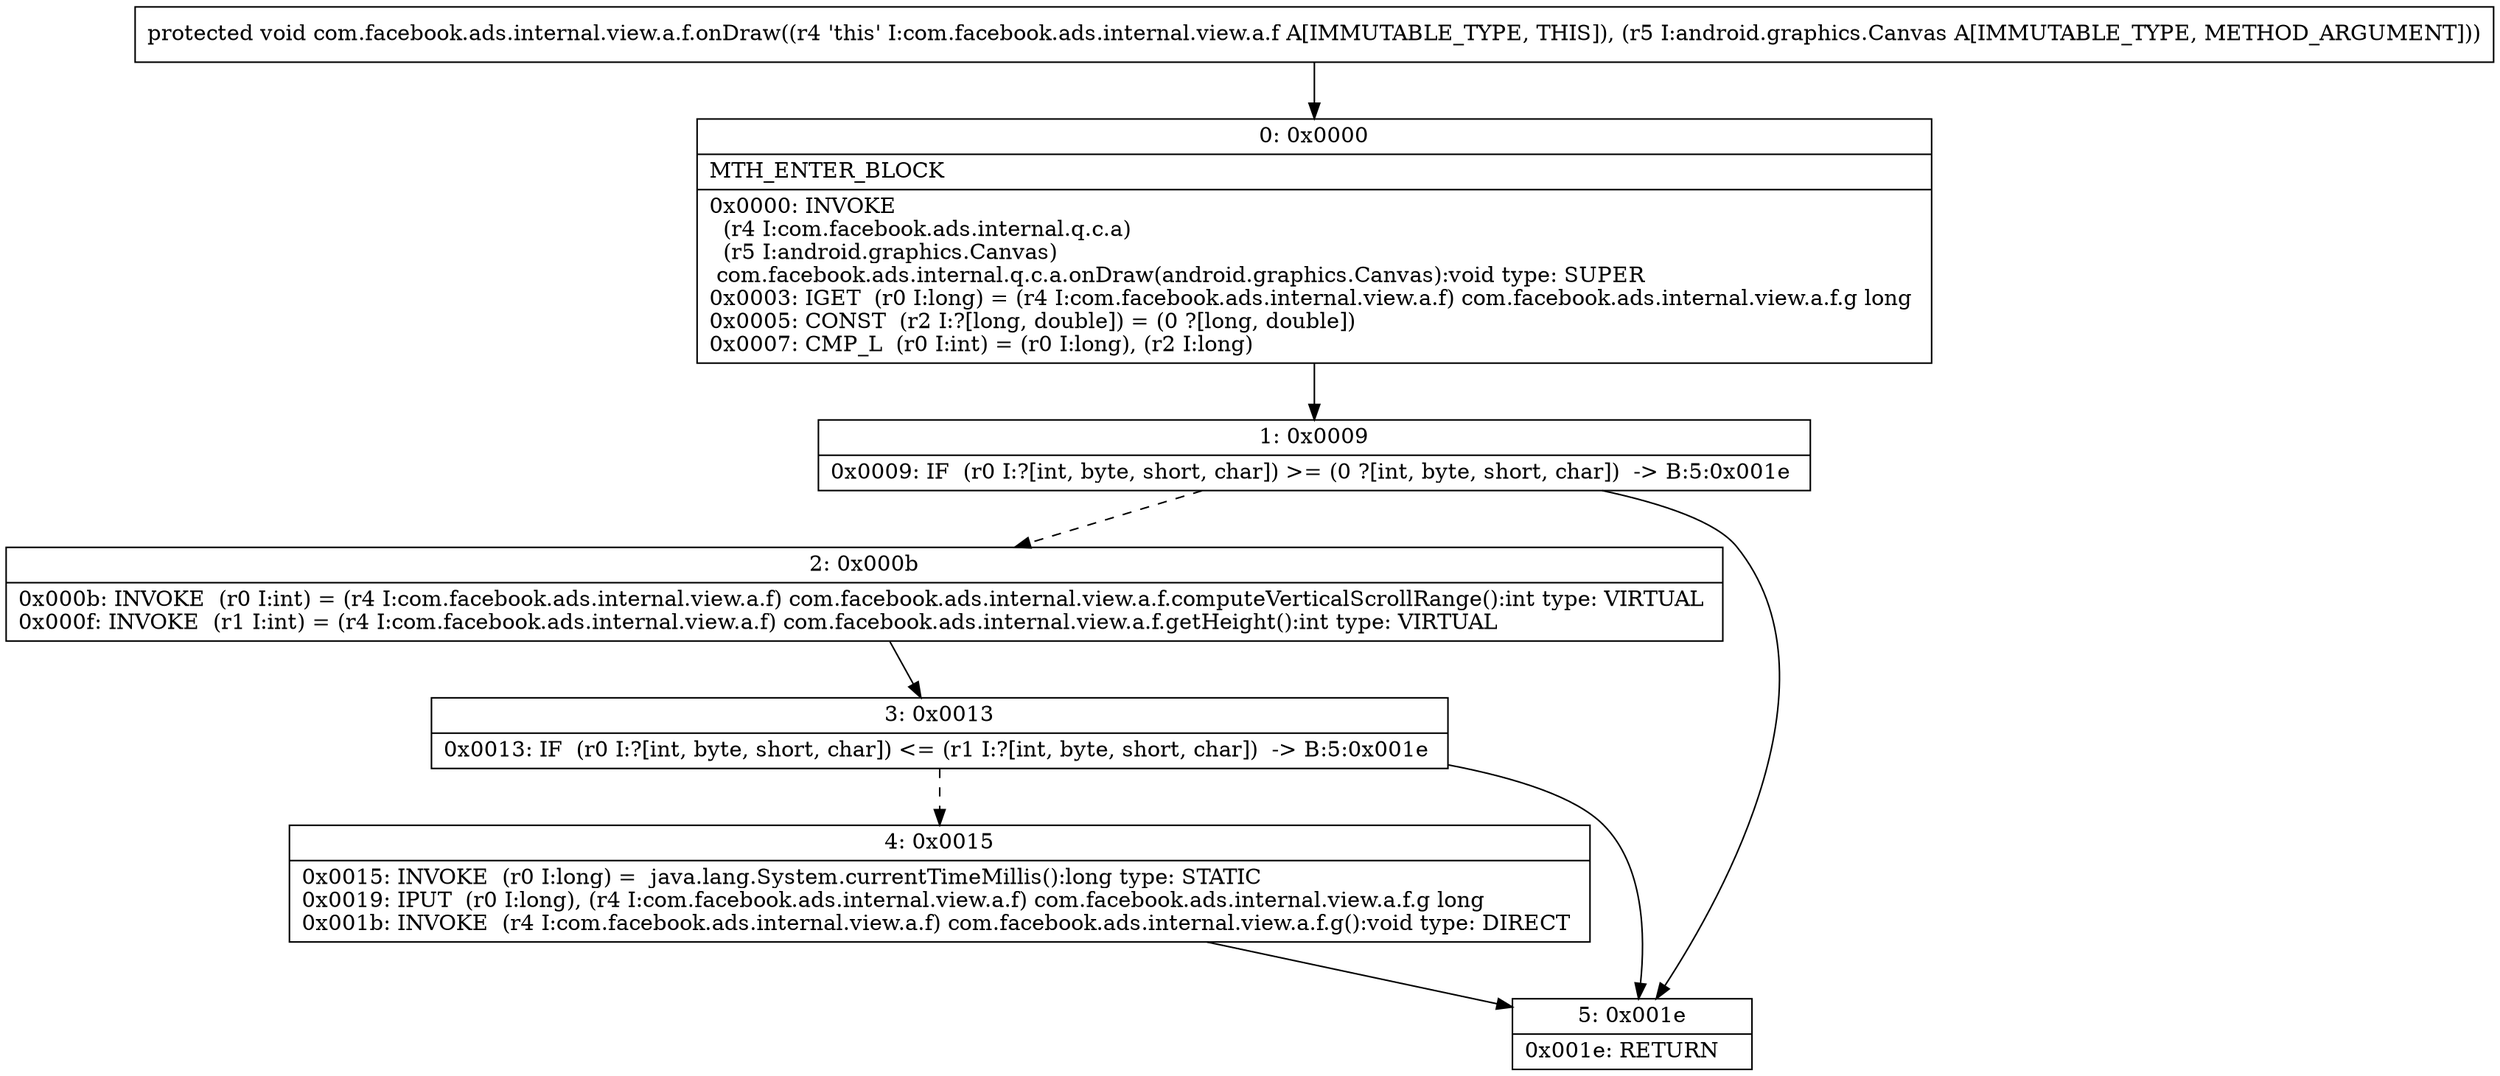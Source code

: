 digraph "CFG forcom.facebook.ads.internal.view.a.f.onDraw(Landroid\/graphics\/Canvas;)V" {
Node_0 [shape=record,label="{0\:\ 0x0000|MTH_ENTER_BLOCK\l|0x0000: INVOKE  \l  (r4 I:com.facebook.ads.internal.q.c.a)\l  (r5 I:android.graphics.Canvas)\l com.facebook.ads.internal.q.c.a.onDraw(android.graphics.Canvas):void type: SUPER \l0x0003: IGET  (r0 I:long) = (r4 I:com.facebook.ads.internal.view.a.f) com.facebook.ads.internal.view.a.f.g long \l0x0005: CONST  (r2 I:?[long, double]) = (0 ?[long, double]) \l0x0007: CMP_L  (r0 I:int) = (r0 I:long), (r2 I:long) \l}"];
Node_1 [shape=record,label="{1\:\ 0x0009|0x0009: IF  (r0 I:?[int, byte, short, char]) \>= (0 ?[int, byte, short, char])  \-\> B:5:0x001e \l}"];
Node_2 [shape=record,label="{2\:\ 0x000b|0x000b: INVOKE  (r0 I:int) = (r4 I:com.facebook.ads.internal.view.a.f) com.facebook.ads.internal.view.a.f.computeVerticalScrollRange():int type: VIRTUAL \l0x000f: INVOKE  (r1 I:int) = (r4 I:com.facebook.ads.internal.view.a.f) com.facebook.ads.internal.view.a.f.getHeight():int type: VIRTUAL \l}"];
Node_3 [shape=record,label="{3\:\ 0x0013|0x0013: IF  (r0 I:?[int, byte, short, char]) \<= (r1 I:?[int, byte, short, char])  \-\> B:5:0x001e \l}"];
Node_4 [shape=record,label="{4\:\ 0x0015|0x0015: INVOKE  (r0 I:long) =  java.lang.System.currentTimeMillis():long type: STATIC \l0x0019: IPUT  (r0 I:long), (r4 I:com.facebook.ads.internal.view.a.f) com.facebook.ads.internal.view.a.f.g long \l0x001b: INVOKE  (r4 I:com.facebook.ads.internal.view.a.f) com.facebook.ads.internal.view.a.f.g():void type: DIRECT \l}"];
Node_5 [shape=record,label="{5\:\ 0x001e|0x001e: RETURN   \l}"];
MethodNode[shape=record,label="{protected void com.facebook.ads.internal.view.a.f.onDraw((r4 'this' I:com.facebook.ads.internal.view.a.f A[IMMUTABLE_TYPE, THIS]), (r5 I:android.graphics.Canvas A[IMMUTABLE_TYPE, METHOD_ARGUMENT])) }"];
MethodNode -> Node_0;
Node_0 -> Node_1;
Node_1 -> Node_2[style=dashed];
Node_1 -> Node_5;
Node_2 -> Node_3;
Node_3 -> Node_4[style=dashed];
Node_3 -> Node_5;
Node_4 -> Node_5;
}

